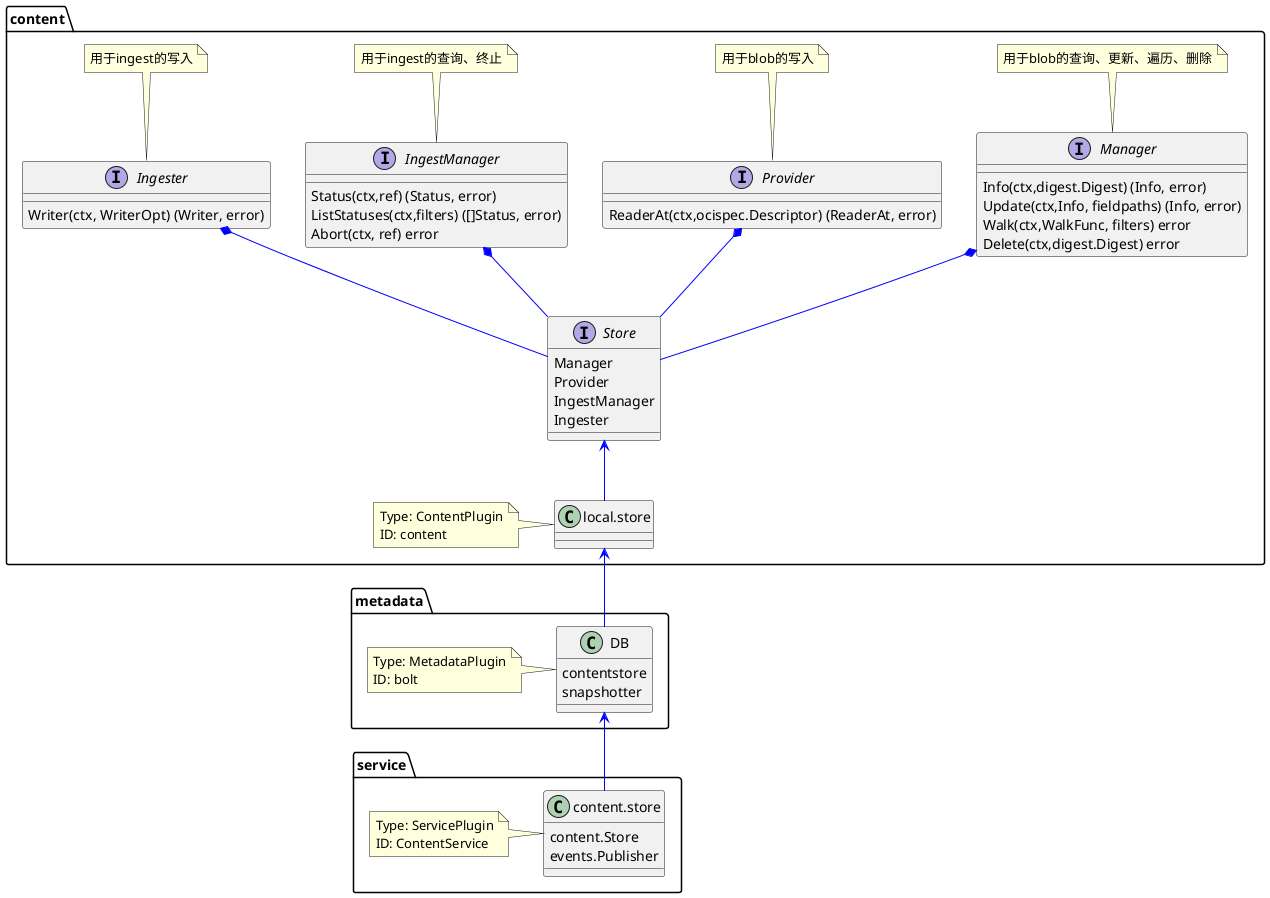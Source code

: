 @startuml
set namespaceSeparator ::

package content {
    interface Manager {
        Info(ctx,digest.Digest) (Info, error)
        Update(ctx,Info, fieldpaths) (Info, error)
        Walk(ctx,WalkFunc, filters) error
        Delete(ctx,digest.Digest) error
    }
    note top: 用于blob的查询、更新、遍历、删除

    interface Provider {
        ReaderAt(ctx,ocispec.Descriptor) (ReaderAt, error)
    }
    note top: 用于blob的写入

    interface IngestManager {
        Status(ctx,ref) (Status, error)
        ListStatuses(ctx,filters) ([]Status, error)
        Abort(ctx, ref) error
    }
    note top: 用于ingest的查询、终止

    interface Ingester {
        Writer(ctx, WriterOpt) (Writer, error)
    }
    note top: 用于ingest的写入

    interface Store {
        Manager
        Provider
        IngestManager
        Ingester
    }
    Manager *-[#blue]- Store
    Provider *-[#blue]- Store
    IngestManager *-[#blue]- Store
    Ingester *-[#blue]- Store

    class local.store {
    }
    note left: Type: ContentPlugin\nID: content
    Store <-[#blue]- local.store
}

package metadata {
    class DB {
        contentstore
        snapshotter
    }
    local.store <-[#blue]- DB
    note left: Type: MetadataPlugin\nID: bolt
}

package service {
    class content.store {
        content.Store
        events.Publisher
    }
    DB <-[#blue]- content.store
    note left: Type: ServicePlugin\nID: ContentService
}

@enduml